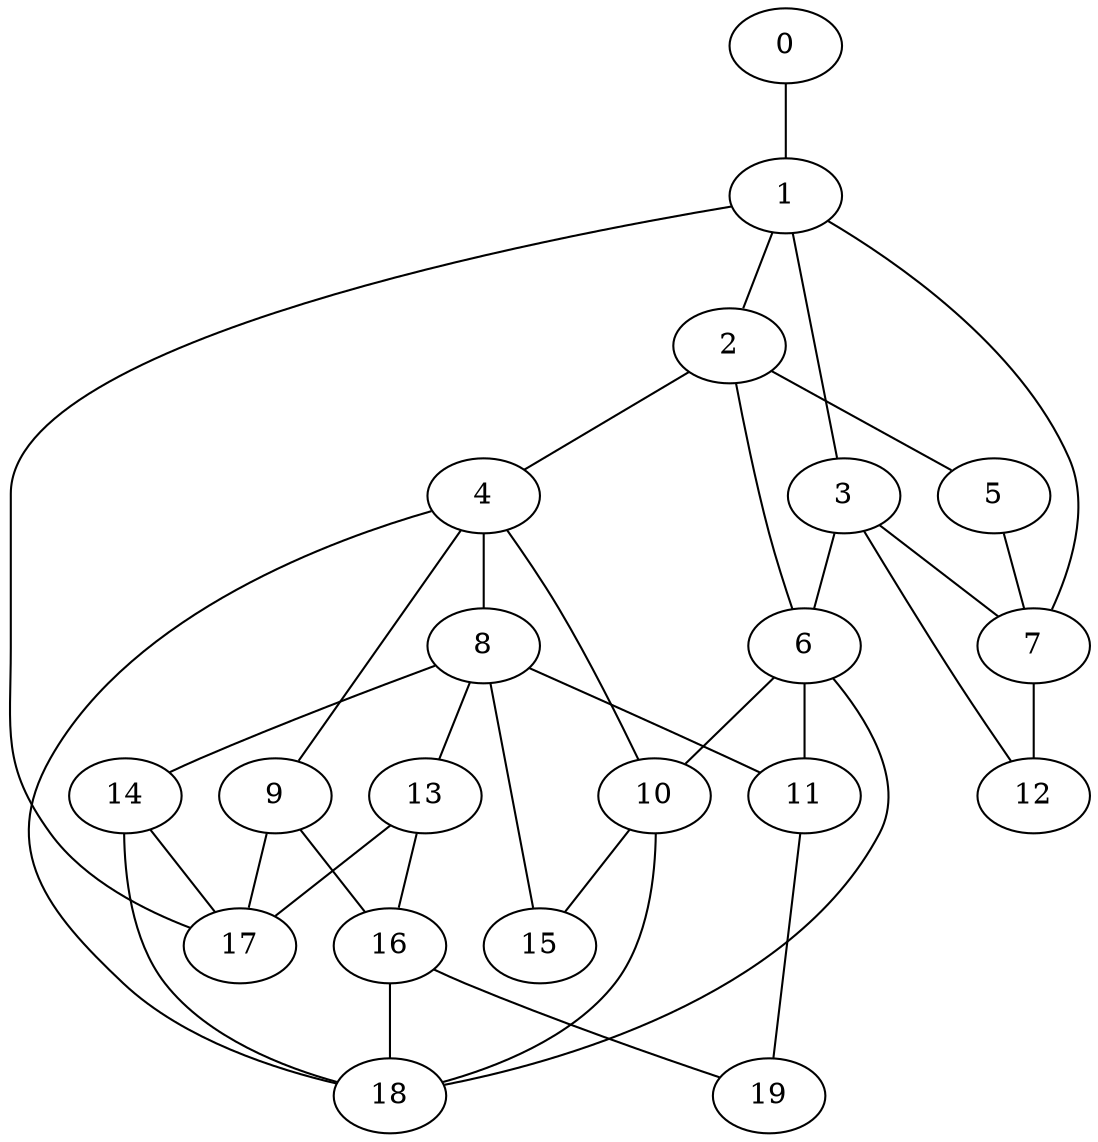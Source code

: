 
graph graphname {
    0 -- 1
1 -- 2
1 -- 3
1 -- 17
1 -- 7
2 -- 4
2 -- 5
2 -- 6
3 -- 6
3 -- 7
3 -- 12
4 -- 8
4 -- 9
4 -- 10
4 -- 18
5 -- 7
6 -- 11
6 -- 10
6 -- 18
7 -- 12
8 -- 13
8 -- 14
8 -- 15
8 -- 11
9 -- 16
9 -- 17
10 -- 18
10 -- 15
11 -- 19
13 -- 17
13 -- 16
14 -- 17
14 -- 18
16 -- 19
16 -- 18

}
